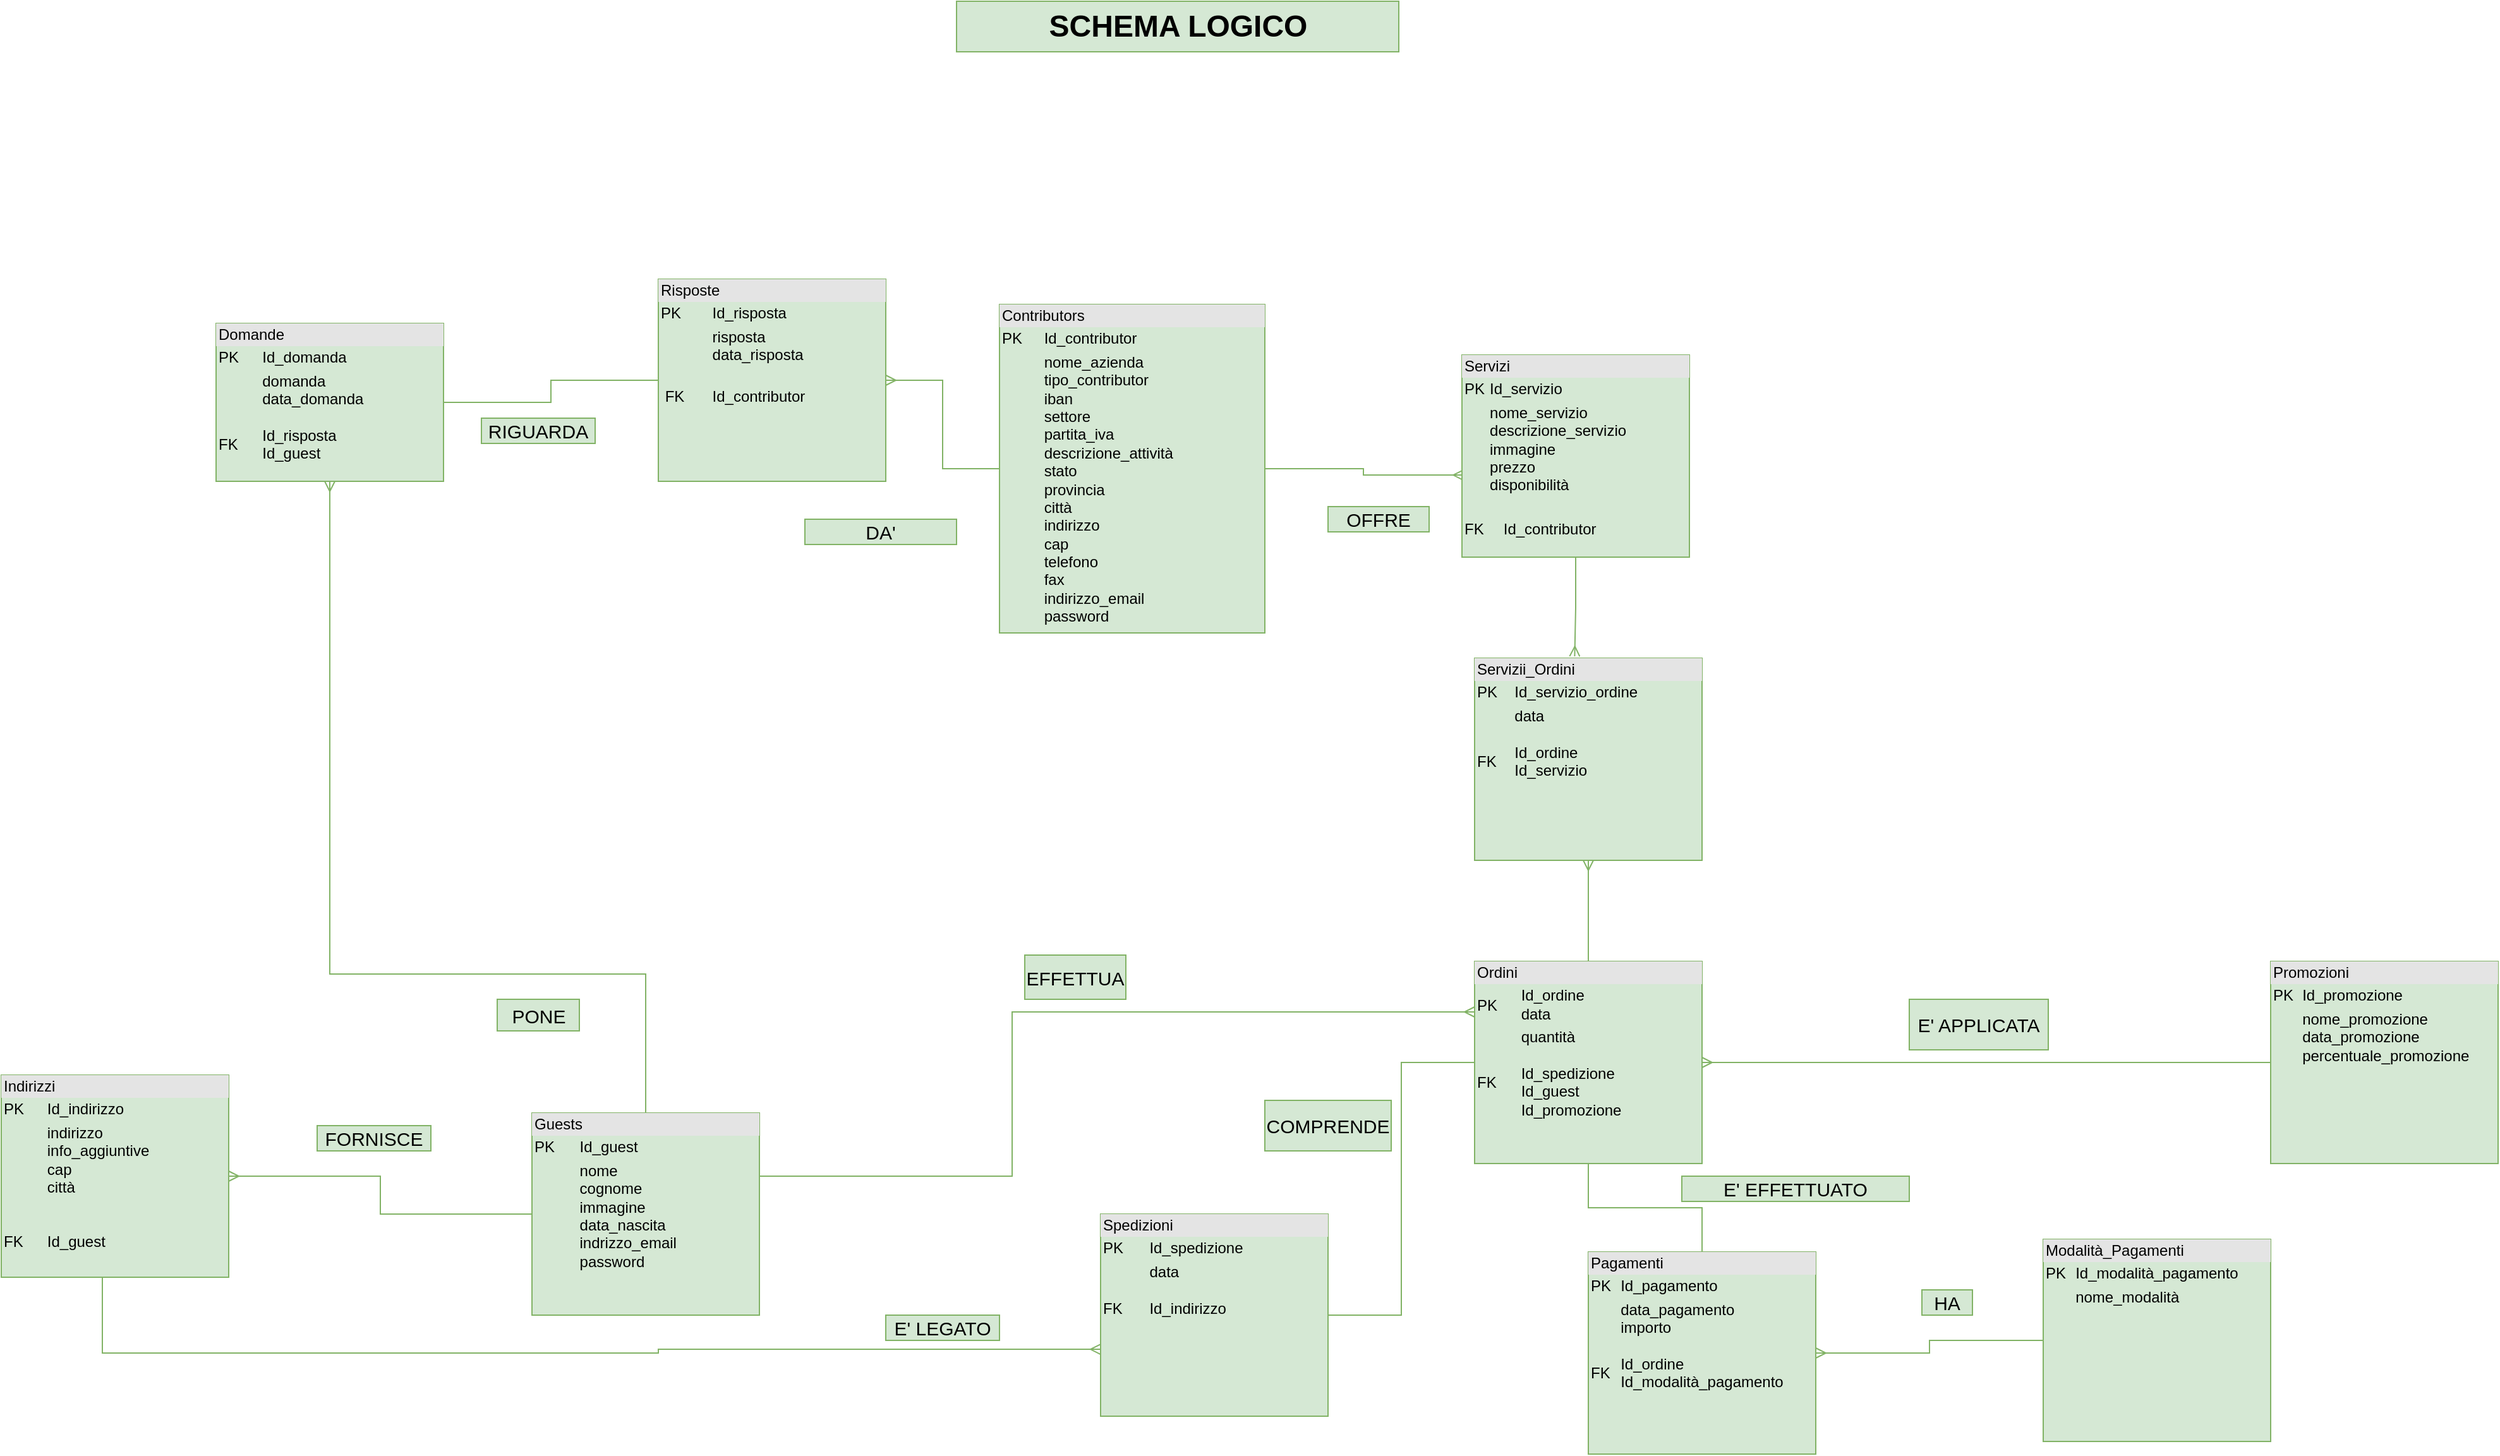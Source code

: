 <mxfile version="14.6.11" type="github">
  <diagram id="g6IiTkrhObTsg7WS-nIB" name="Page-1">
    <mxGraphModel dx="2316" dy="1114" grid="1" gridSize="10" guides="1" tooltips="1" connect="1" arrows="1" fold="1" page="1" pageScale="1" pageWidth="1400" pageHeight="850" math="0" shadow="0">
      <root>
        <mxCell id="0" />
        <mxCell id="1" parent="0" />
        <mxCell id="ecW4fC8Upqcy7Yiyt_hk-1" style="edgeStyle=orthogonalEdgeStyle;rounded=0;orthogonalLoop=1;jettySize=auto;html=1;entryX=0.006;entryY=0.594;entryDx=0;entryDy=0;entryPerimeter=0;endArrow=ERmany;endFill=0;startArrow=none;startFill=0;fillColor=#d5e8d4;strokeColor=#82b366;" edge="1" parent="1" source="ecW4fC8Upqcy7Yiyt_hk-2" target="ecW4fC8Upqcy7Yiyt_hk-8">
          <mxGeometry relative="1" as="geometry" />
        </mxCell>
        <mxCell id="ecW4fC8Upqcy7Yiyt_hk-2" value="&lt;div style=&quot;box-sizing: border-box ; width: 100% ; background: #e4e4e4 ; padding: 2px&quot;&gt;Contributors&lt;/div&gt;&lt;table style=&quot;width: 100% ; font-size: 1em&quot; cellpadding=&quot;2&quot; cellspacing=&quot;0&quot;&gt;&lt;tbody&gt;&lt;tr&gt;&lt;td&gt;PK&lt;/td&gt;&lt;td&gt;Id_contributor&lt;br&gt;&lt;/td&gt;&lt;/tr&gt;&lt;tr&gt;&lt;td&gt;&lt;br&gt;&lt;br&gt;&lt;br&gt;&lt;br&gt;&lt;br&gt;&lt;br&gt;&lt;br&gt;&lt;br&gt;&lt;br&gt;&lt;br&gt;&lt;br&gt;&lt;/td&gt;&lt;td&gt;nome_azienda&lt;br&gt;tipo_contributor&lt;br&gt;iban&lt;br&gt;settore&lt;br&gt;partita_iva&lt;br&gt;descrizione_attività&lt;br&gt;stato&lt;br&gt;provincia&lt;br&gt;città&lt;br&gt;indirizzo&lt;br&gt;cap&lt;br&gt;telefono&lt;br&gt;fax&lt;br&gt;indirizzo_email&lt;br&gt;password&lt;br&gt;&lt;br&gt;&lt;br&gt;&lt;br&gt;&lt;br&gt;&lt;/td&gt;&lt;/tr&gt;&lt;tr&gt;&lt;td&gt;&amp;nbsp;&lt;/td&gt;&lt;td&gt;&lt;br&gt;&lt;/td&gt;&lt;/tr&gt;&lt;/tbody&gt;&lt;/table&gt;" style="verticalAlign=top;align=left;overflow=fill;html=1;fillColor=#d5e8d4;strokeColor=#82b366;" vertex="1" parent="1">
          <mxGeometry x="1210" y="350" width="210" height="260" as="geometry" />
        </mxCell>
        <mxCell id="ecW4fC8Upqcy7Yiyt_hk-3" style="edgeStyle=orthogonalEdgeStyle;rounded=0;orthogonalLoop=1;jettySize=auto;html=1;startArrow=none;startFill=0;endArrow=ERmany;endFill=0;fillColor=#d5e8d4;strokeColor=#82b366;" edge="1" parent="1" source="ecW4fC8Upqcy7Yiyt_hk-6" target="ecW4fC8Upqcy7Yiyt_hk-7">
          <mxGeometry relative="1" as="geometry">
            <Array as="points">
              <mxPoint x="930" y="880" />
              <mxPoint x="680" y="880" />
            </Array>
          </mxGeometry>
        </mxCell>
        <mxCell id="ecW4fC8Upqcy7Yiyt_hk-4" style="edgeStyle=orthogonalEdgeStyle;rounded=0;orthogonalLoop=1;jettySize=auto;html=1;entryX=1;entryY=0.5;entryDx=0;entryDy=0;startArrow=none;startFill=0;endArrow=ERmany;endFill=0;fillColor=#d5e8d4;strokeColor=#82b366;" edge="1" parent="1" source="ecW4fC8Upqcy7Yiyt_hk-6" target="ecW4fC8Upqcy7Yiyt_hk-21">
          <mxGeometry relative="1" as="geometry" />
        </mxCell>
        <mxCell id="ecW4fC8Upqcy7Yiyt_hk-5" style="edgeStyle=orthogonalEdgeStyle;rounded=0;orthogonalLoop=1;jettySize=auto;html=1;entryX=0;entryY=0.25;entryDx=0;entryDy=0;startArrow=none;startFill=0;fillColor=#d5e8d4;strokeColor=#82b366;endArrow=ERmany;endFill=0;exitX=1;exitY=0.5;exitDx=0;exitDy=0;" edge="1" parent="1" source="ecW4fC8Upqcy7Yiyt_hk-6" target="ecW4fC8Upqcy7Yiyt_hk-16">
          <mxGeometry relative="1" as="geometry">
            <Array as="points">
              <mxPoint x="1220" y="1040" />
              <mxPoint x="1220" y="910" />
            </Array>
          </mxGeometry>
        </mxCell>
        <mxCell id="ecW4fC8Upqcy7Yiyt_hk-6" value="&lt;div style=&quot;box-sizing: border-box ; width: 100% ; background: #e4e4e4 ; padding: 2px&quot;&gt;Guests&lt;/div&gt;&lt;table style=&quot;width: 100% ; font-size: 1em&quot; cellpadding=&quot;2&quot; cellspacing=&quot;0&quot;&gt;&lt;tbody&gt;&lt;tr&gt;&lt;td&gt;PK&lt;/td&gt;&lt;td&gt;Id_guest&lt;br&gt;&lt;/td&gt;&lt;/tr&gt;&lt;tr&gt;&lt;td&gt;&lt;br&gt;&lt;br&gt;&lt;br&gt;&lt;br&gt;&lt;/td&gt;&lt;td&gt;nome&lt;br&gt;cognome&lt;br&gt;immagine&lt;br&gt;data_nascita&lt;br&gt;indrizzo_email&lt;br&gt;password&lt;br&gt;&lt;br&gt;&lt;br&gt;&lt;br&gt;&lt;br&gt;&lt;/td&gt;&lt;/tr&gt;&lt;tr&gt;&lt;td&gt;&amp;nbsp;&lt;/td&gt;&lt;td&gt;&lt;br&gt;&lt;/td&gt;&lt;/tr&gt;&lt;/tbody&gt;&lt;/table&gt;" style="verticalAlign=top;align=left;overflow=fill;html=1;fillColor=#d5e8d4;strokeColor=#82b366;" vertex="1" parent="1">
          <mxGeometry x="840" y="990" width="180" height="160" as="geometry" />
        </mxCell>
        <mxCell id="ecW4fC8Upqcy7Yiyt_hk-7" value="&lt;div style=&quot;box-sizing: border-box ; width: 100% ; background: #e4e4e4 ; padding: 2px&quot;&gt;Domande&lt;/div&gt;&lt;table style=&quot;width: 100% ; font-size: 1em&quot; cellpadding=&quot;2&quot; cellspacing=&quot;0&quot;&gt;&lt;tbody&gt;&lt;tr&gt;&lt;td&gt;PK&lt;/td&gt;&lt;td&gt;Id_domanda&lt;br&gt;&lt;/td&gt;&lt;/tr&gt;&lt;tr&gt;&lt;td&gt;&lt;br&gt;&lt;br&gt;&lt;br&gt;FK&lt;/td&gt;&lt;td&gt;domanda&lt;br&gt;data_domanda&lt;br&gt;&lt;br&gt;Id_risposta&lt;br&gt;Id_guest&lt;/td&gt;&lt;/tr&gt;&lt;tr&gt;&lt;td&gt;&amp;nbsp;&lt;/td&gt;&lt;td&gt;&lt;br&gt;&lt;/td&gt;&lt;/tr&gt;&lt;/tbody&gt;&lt;/table&gt;" style="verticalAlign=top;align=left;overflow=fill;html=1;fillColor=#d5e8d4;strokeColor=#82b366;" vertex="1" parent="1">
          <mxGeometry x="590" y="365" width="180" height="125" as="geometry" />
        </mxCell>
        <mxCell id="ecW4fC8Upqcy7Yiyt_hk-39" style="edgeStyle=orthogonalEdgeStyle;rounded=0;orthogonalLoop=1;jettySize=auto;html=1;entryX=0.44;entryY=-0.009;entryDx=0;entryDy=0;entryPerimeter=0;endArrow=ERmany;endFill=0;fillColor=#d5e8d4;strokeColor=#82b366;" edge="1" parent="1" source="ecW4fC8Upqcy7Yiyt_hk-8" target="ecW4fC8Upqcy7Yiyt_hk-37">
          <mxGeometry relative="1" as="geometry" />
        </mxCell>
        <mxCell id="ecW4fC8Upqcy7Yiyt_hk-8" value="&lt;div style=&quot;box-sizing: border-box ; width: 100% ; background: #e4e4e4 ; padding: 2px&quot;&gt;Servizi&lt;/div&gt;&lt;table style=&quot;width: 100% ; font-size: 1em&quot; cellpadding=&quot;2&quot; cellspacing=&quot;0&quot;&gt;&lt;tbody&gt;&lt;tr&gt;&lt;td&gt;PK&lt;/td&gt;&lt;td&gt;Id_servizio&lt;br&gt;&lt;/td&gt;&lt;/tr&gt;&lt;tr&gt;&lt;td&gt;&lt;br&gt;&lt;/td&gt;&lt;td&gt;nome_servizio&lt;br&gt;descrizione_servizio&lt;br&gt;immagine&lt;br&gt;prezzo&lt;br&gt;disponibilità&lt;br&gt;&lt;br&gt;&lt;/td&gt;&lt;/tr&gt;&lt;tr&gt;&lt;td&gt;FK&lt;br&gt;&lt;br&gt;&lt;/td&gt;&lt;td&gt;&lt;table cellpadding=&quot;2&quot; cellspacing=&quot;0&quot; style=&quot;font-size: 1em ; width: 180px&quot;&gt;&lt;tbody&gt;&lt;tr&gt;&lt;td&gt;&lt;/td&gt;&lt;td&gt;Id_contributor&lt;/td&gt;&lt;/tr&gt;&lt;/tbody&gt;&lt;/table&gt;&lt;br&gt;&lt;/td&gt;&lt;/tr&gt;&lt;/tbody&gt;&lt;/table&gt;" style="verticalAlign=top;align=left;overflow=fill;html=1;fillColor=#d5e8d4;strokeColor=#82b366;" vertex="1" parent="1">
          <mxGeometry x="1576" y="390" width="180" height="160" as="geometry" />
        </mxCell>
        <mxCell id="ecW4fC8Upqcy7Yiyt_hk-9" value="&lt;div style=&quot;box-sizing: border-box ; width: 100% ; background: #e4e4e4 ; padding: 2px&quot;&gt;Promozioni&lt;/div&gt;&lt;table style=&quot;width: 100% ; font-size: 1em&quot; cellpadding=&quot;2&quot; cellspacing=&quot;0&quot;&gt;&lt;tbody&gt;&lt;tr&gt;&lt;td&gt;PK&lt;/td&gt;&lt;td&gt;Id_promozione&lt;br&gt;&lt;/td&gt;&lt;/tr&gt;&lt;tr&gt;&lt;td&gt;&lt;br&gt;&lt;br&gt;&lt;br&gt;&lt;br&gt;&lt;/td&gt;&lt;td&gt;nome_promozione&lt;br&gt;data_promozione&lt;br&gt;percentuale_promozione&lt;br&gt;&lt;br&gt;&lt;br&gt;&lt;/td&gt;&lt;/tr&gt;&lt;tr&gt;&lt;td&gt;&amp;nbsp;&lt;/td&gt;&lt;td&gt;&lt;br&gt;&lt;/td&gt;&lt;/tr&gt;&lt;/tbody&gt;&lt;/table&gt;" style="verticalAlign=top;align=left;overflow=fill;html=1;fillColor=#d5e8d4;strokeColor=#82b366;" vertex="1" parent="1">
          <mxGeometry x="2216" y="870" width="180" height="160" as="geometry" />
        </mxCell>
        <mxCell id="ecW4fC8Upqcy7Yiyt_hk-10" style="edgeStyle=orthogonalEdgeStyle;rounded=0;orthogonalLoop=1;jettySize=auto;html=1;entryX=1;entryY=0.5;entryDx=0;entryDy=0;startArrow=none;startFill=0;endArrow=none;endFill=0;fillColor=#d5e8d4;strokeColor=#82b366;" edge="1" parent="1" source="ecW4fC8Upqcy7Yiyt_hk-12" target="ecW4fC8Upqcy7Yiyt_hk-7">
          <mxGeometry relative="1" as="geometry" />
        </mxCell>
        <mxCell id="ecW4fC8Upqcy7Yiyt_hk-11" style="edgeStyle=orthogonalEdgeStyle;rounded=0;orthogonalLoop=1;jettySize=auto;html=1;entryX=0;entryY=0.5;entryDx=0;entryDy=0;startArrow=ERmany;startFill=0;endArrow=none;endFill=0;fillColor=#d5e8d4;strokeColor=#82b366;" edge="1" parent="1" source="ecW4fC8Upqcy7Yiyt_hk-12" target="ecW4fC8Upqcy7Yiyt_hk-2">
          <mxGeometry relative="1" as="geometry" />
        </mxCell>
        <mxCell id="ecW4fC8Upqcy7Yiyt_hk-12" value="&lt;div style=&quot;box-sizing: border-box ; width: 100% ; background: #e4e4e4 ; padding: 2px&quot;&gt;Risposte&lt;/div&gt;&lt;table style=&quot;width: 100% ; font-size: 1em&quot; cellpadding=&quot;2&quot; cellspacing=&quot;0&quot;&gt;&lt;tbody&gt;&lt;tr&gt;&lt;td&gt;PK&lt;/td&gt;&lt;td&gt;Id_risposta&lt;br&gt;&lt;/td&gt;&lt;/tr&gt;&lt;tr&gt;&lt;td&gt;&lt;br&gt;&lt;br&gt;&lt;/td&gt;&lt;td&gt;risposta&lt;br&gt;data_risposta&lt;br&gt;&lt;br&gt;&lt;/td&gt;&lt;/tr&gt;&lt;tr&gt;&lt;td&gt;&amp;nbsp;FK&lt;/td&gt;&lt;td&gt;Id_contributor&lt;/td&gt;&lt;/tr&gt;&lt;/tbody&gt;&lt;/table&gt;" style="verticalAlign=top;align=left;overflow=fill;html=1;fillColor=#d5e8d4;strokeColor=#82b366;" vertex="1" parent="1">
          <mxGeometry x="940" y="330" width="180" height="160" as="geometry" />
        </mxCell>
        <mxCell id="ecW4fC8Upqcy7Yiyt_hk-13" style="edgeStyle=orthogonalEdgeStyle;rounded=0;orthogonalLoop=1;jettySize=auto;html=1;entryX=0;entryY=0.5;entryDx=0;entryDy=0;startArrow=ERmany;startFill=0;endArrow=none;endFill=0;fillColor=#d5e8d4;strokeColor=#82b366;" edge="1" parent="1" source="ecW4fC8Upqcy7Yiyt_hk-16" target="ecW4fC8Upqcy7Yiyt_hk-9">
          <mxGeometry relative="1" as="geometry" />
        </mxCell>
        <mxCell id="ecW4fC8Upqcy7Yiyt_hk-14" style="edgeStyle=orthogonalEdgeStyle;rounded=0;orthogonalLoop=1;jettySize=auto;html=1;entryX=0.5;entryY=0;entryDx=0;entryDy=0;startArrow=none;startFill=0;endArrow=none;endFill=0;fillColor=#d5e8d4;strokeColor=#82b366;" edge="1" parent="1" source="ecW4fC8Upqcy7Yiyt_hk-16" target="ecW4fC8Upqcy7Yiyt_hk-18">
          <mxGeometry relative="1" as="geometry" />
        </mxCell>
        <mxCell id="ecW4fC8Upqcy7Yiyt_hk-38" style="edgeStyle=orthogonalEdgeStyle;rounded=0;orthogonalLoop=1;jettySize=auto;html=1;entryX=0.5;entryY=1;entryDx=0;entryDy=0;endArrow=ERmany;endFill=0;fillColor=#d5e8d4;strokeColor=#82b366;" edge="1" parent="1" source="ecW4fC8Upqcy7Yiyt_hk-16" target="ecW4fC8Upqcy7Yiyt_hk-37">
          <mxGeometry relative="1" as="geometry" />
        </mxCell>
        <mxCell id="ecW4fC8Upqcy7Yiyt_hk-16" value="&lt;div style=&quot;box-sizing: border-box ; width: 100% ; background: #e4e4e4 ; padding: 2px&quot;&gt;Ordini&lt;/div&gt;&lt;table style=&quot;width: 100% ; font-size: 1em&quot; cellpadding=&quot;2&quot; cellspacing=&quot;0&quot;&gt;&lt;tbody&gt;&lt;tr&gt;&lt;td&gt;PK&lt;/td&gt;&lt;td&gt;Id_ordine&lt;br&gt;data&lt;/td&gt;&lt;/tr&gt;&lt;tr&gt;&lt;td&gt;&lt;br&gt;FK&lt;/td&gt;&lt;td&gt;quantità&lt;br&gt;&lt;br&gt;Id_spedizione&lt;br&gt;Id_guest&lt;br&gt;Id_promozione&lt;/td&gt;&lt;/tr&gt;&lt;tr&gt;&lt;td&gt;&amp;nbsp;&lt;/td&gt;&lt;td&gt;&lt;br&gt;&lt;/td&gt;&lt;/tr&gt;&lt;/tbody&gt;&lt;/table&gt;" style="verticalAlign=top;align=left;overflow=fill;html=1;fillColor=#d5e8d4;strokeColor=#82b366;" vertex="1" parent="1">
          <mxGeometry x="1586" y="870" width="180" height="160" as="geometry" />
        </mxCell>
        <mxCell id="ecW4fC8Upqcy7Yiyt_hk-17" style="edgeStyle=orthogonalEdgeStyle;rounded=0;orthogonalLoop=1;jettySize=auto;html=1;entryX=0;entryY=0.5;entryDx=0;entryDy=0;startArrow=ERmany;startFill=0;endArrow=none;endFill=0;fillColor=#d5e8d4;strokeColor=#82b366;" edge="1" parent="1" source="ecW4fC8Upqcy7Yiyt_hk-18" target="ecW4fC8Upqcy7Yiyt_hk-19">
          <mxGeometry relative="1" as="geometry" />
        </mxCell>
        <mxCell id="ecW4fC8Upqcy7Yiyt_hk-18" value="&lt;div style=&quot;box-sizing: border-box ; width: 100% ; background: #e4e4e4 ; padding: 2px&quot;&gt;Pagamenti&lt;/div&gt;&lt;table style=&quot;width: 100% ; font-size: 1em&quot; cellpadding=&quot;2&quot; cellspacing=&quot;0&quot;&gt;&lt;tbody&gt;&lt;tr&gt;&lt;td&gt;PK&lt;/td&gt;&lt;td&gt;Id_pagamento&lt;br&gt;&lt;/td&gt;&lt;/tr&gt;&lt;tr&gt;&lt;td&gt;&lt;br&gt;&lt;br&gt;FK&lt;/td&gt;&lt;td&gt;data_pagamento&lt;br&gt;importo&lt;br&gt;&lt;br&gt;Id_ordine&lt;br&gt;Id_modalità_pagamento&lt;br&gt;&lt;br&gt;&lt;/td&gt;&lt;/tr&gt;&lt;tr&gt;&lt;td&gt;&amp;nbsp;&lt;/td&gt;&lt;td&gt;&lt;br&gt;&lt;/td&gt;&lt;/tr&gt;&lt;/tbody&gt;&lt;/table&gt;" style="verticalAlign=top;align=left;overflow=fill;html=1;fillColor=#d5e8d4;strokeColor=#82b366;" vertex="1" parent="1">
          <mxGeometry x="1676" y="1100" width="180" height="160" as="geometry" />
        </mxCell>
        <mxCell id="ecW4fC8Upqcy7Yiyt_hk-19" value="&lt;div style=&quot;box-sizing: border-box ; width: 100% ; background: #e4e4e4 ; padding: 2px&quot;&gt;Modalità_Pagamenti&lt;/div&gt;&lt;table style=&quot;width: 100% ; font-size: 1em&quot; cellpadding=&quot;2&quot; cellspacing=&quot;0&quot;&gt;&lt;tbody&gt;&lt;tr&gt;&lt;td&gt;PK&lt;/td&gt;&lt;td&gt;Id_modalità_pagamento&lt;br&gt;&lt;/td&gt;&lt;/tr&gt;&lt;tr&gt;&lt;td&gt;&lt;br&gt;&lt;/td&gt;&lt;td&gt;nome_modalità&lt;br&gt;&lt;br&gt;&lt;br&gt;&lt;/td&gt;&lt;/tr&gt;&lt;tr&gt;&lt;td&gt;&amp;nbsp;&lt;/td&gt;&lt;td&gt;&lt;br&gt;&lt;/td&gt;&lt;/tr&gt;&lt;/tbody&gt;&lt;/table&gt;" style="verticalAlign=top;align=left;overflow=fill;html=1;fillColor=#d5e8d4;strokeColor=#82b366;" vertex="1" parent="1">
          <mxGeometry x="2036" y="1090" width="180" height="160" as="geometry" />
        </mxCell>
        <mxCell id="ecW4fC8Upqcy7Yiyt_hk-20" style="edgeStyle=orthogonalEdgeStyle;rounded=0;orthogonalLoop=1;jettySize=auto;html=1;entryX=0;entryY=0.669;entryDx=0;entryDy=0;entryPerimeter=0;startArrow=none;startFill=0;endArrow=ERmany;endFill=0;fillColor=#d5e8d4;strokeColor=#82b366;" edge="1" parent="1" source="ecW4fC8Upqcy7Yiyt_hk-21" target="ecW4fC8Upqcy7Yiyt_hk-23">
          <mxGeometry relative="1" as="geometry">
            <Array as="points">
              <mxPoint x="500" y="1180" />
              <mxPoint x="940" y="1180" />
              <mxPoint x="940" y="1177" />
            </Array>
          </mxGeometry>
        </mxCell>
        <mxCell id="ecW4fC8Upqcy7Yiyt_hk-21" value="&lt;div style=&quot;box-sizing: border-box ; width: 100% ; background: #e4e4e4 ; padding: 2px&quot;&gt;Indirizzi&lt;/div&gt;&lt;table style=&quot;width: 100% ; font-size: 1em&quot; cellpadding=&quot;2&quot; cellspacing=&quot;0&quot;&gt;&lt;tbody&gt;&lt;tr&gt;&lt;td&gt;PK&lt;/td&gt;&lt;td&gt;Id_indirizzo&lt;br&gt;&lt;/td&gt;&lt;/tr&gt;&lt;tr&gt;&lt;td&gt;&lt;br&gt;&lt;br&gt;&lt;br&gt;&lt;br&gt;FK&lt;br&gt;&lt;br&gt;&lt;br&gt;&lt;/td&gt;&lt;td&gt;indirizzo&lt;br&gt;info_aggiuntive&lt;br&gt;cap&lt;br&gt;città&lt;br&gt;&lt;br&gt;&lt;br&gt;Id_guest&lt;br&gt;&lt;br&gt;&lt;br&gt;&lt;br&gt;&lt;br&gt;&lt;/td&gt;&lt;/tr&gt;&lt;tr&gt;&lt;td&gt;&amp;nbsp;&lt;/td&gt;&lt;td&gt;&lt;br&gt;&lt;/td&gt;&lt;/tr&gt;&lt;/tbody&gt;&lt;/table&gt;" style="verticalAlign=top;align=left;overflow=fill;html=1;fillColor=#d5e8d4;strokeColor=#82b366;" vertex="1" parent="1">
          <mxGeometry x="420" y="960" width="180" height="160" as="geometry" />
        </mxCell>
        <mxCell id="ecW4fC8Upqcy7Yiyt_hk-22" style="edgeStyle=orthogonalEdgeStyle;rounded=0;orthogonalLoop=1;jettySize=auto;html=1;entryX=0;entryY=0.5;entryDx=0;entryDy=0;startArrow=none;startFill=0;endArrow=none;endFill=0;fillColor=#d5e8d4;strokeColor=#82b366;" edge="1" parent="1" source="ecW4fC8Upqcy7Yiyt_hk-23" target="ecW4fC8Upqcy7Yiyt_hk-16">
          <mxGeometry relative="1" as="geometry" />
        </mxCell>
        <mxCell id="ecW4fC8Upqcy7Yiyt_hk-23" value="&lt;div style=&quot;box-sizing: border-box ; width: 100% ; background: #e4e4e4 ; padding: 2px&quot;&gt;Spedizioni&lt;/div&gt;&lt;table style=&quot;width: 100% ; font-size: 1em&quot; cellpadding=&quot;2&quot; cellspacing=&quot;0&quot;&gt;&lt;tbody&gt;&lt;tr&gt;&lt;td&gt;PK&lt;/td&gt;&lt;td&gt;Id_spedizione&lt;br&gt;&lt;/td&gt;&lt;/tr&gt;&lt;tr&gt;&lt;td&gt;&lt;br&gt;FK&lt;/td&gt;&lt;td&gt;data&lt;br&gt;&lt;br&gt;Id_indirizzo&lt;br&gt;&lt;br&gt;&lt;/td&gt;&lt;/tr&gt;&lt;tr&gt;&lt;td&gt;&amp;nbsp;&lt;/td&gt;&lt;td&gt;&lt;br&gt;&lt;/td&gt;&lt;/tr&gt;&lt;/tbody&gt;&lt;/table&gt;" style="verticalAlign=top;align=left;overflow=fill;html=1;fillColor=#d5e8d4;strokeColor=#82b366;" vertex="1" parent="1">
          <mxGeometry x="1290" y="1070" width="180" height="160" as="geometry" />
        </mxCell>
        <mxCell id="ecW4fC8Upqcy7Yiyt_hk-36" value="SCHEMA LOGICO" style="text;html=1;fontSize=24;fontStyle=1;verticalAlign=middle;align=center;rounded=0;sketch=0;fillColor=#d5e8d4;strokeColor=#82b366;" vertex="1" parent="1">
          <mxGeometry x="1176" y="110" width="350" height="40" as="geometry" />
        </mxCell>
        <mxCell id="ecW4fC8Upqcy7Yiyt_hk-37" value="&lt;div style=&quot;box-sizing: border-box ; width: 100% ; background: #e4e4e4 ; padding: 2px&quot;&gt;Servizii_Ordini&lt;/div&gt;&lt;table style=&quot;width: 100% ; font-size: 1em&quot; cellpadding=&quot;2&quot; cellspacing=&quot;0&quot;&gt;&lt;tbody&gt;&lt;tr&gt;&lt;td&gt;PK&lt;/td&gt;&lt;td&gt;Id_servizio_ordine&lt;br&gt;&lt;/td&gt;&lt;/tr&gt;&lt;tr&gt;&lt;td&gt;&lt;br&gt;FK&lt;/td&gt;&lt;td&gt;data&lt;br&gt;&lt;br&gt;Id_ordine&lt;br&gt;Id_servizio&lt;br&gt;&lt;br&gt;&lt;/td&gt;&lt;/tr&gt;&lt;tr&gt;&lt;td&gt;&amp;nbsp;&lt;/td&gt;&lt;td&gt;&lt;br&gt;&lt;/td&gt;&lt;/tr&gt;&lt;/tbody&gt;&lt;/table&gt;" style="verticalAlign=top;align=left;overflow=fill;html=1;fillColor=#d5e8d4;strokeColor=#82b366;" vertex="1" parent="1">
          <mxGeometry x="1586" y="630" width="180" height="160" as="geometry" />
        </mxCell>
        <mxCell id="ecW4fC8Upqcy7Yiyt_hk-41" value="&lt;span style=&quot;font-size: 15px&quot;&gt;RIGUARDA&lt;/span&gt;" style="text;html=1;align=center;verticalAlign=middle;whiteSpace=wrap;rounded=0;fillColor=#d5e8d4;strokeColor=#82b366;" vertex="1" parent="1">
          <mxGeometry x="800" y="440" width="90" height="20" as="geometry" />
        </mxCell>
        <mxCell id="ecW4fC8Upqcy7Yiyt_hk-42" value="&lt;span style=&quot;font-size: 15px&quot;&gt;PONE&lt;/span&gt;" style="text;html=1;align=center;verticalAlign=middle;whiteSpace=wrap;rounded=0;fillColor=#d5e8d4;strokeColor=#82b366;" vertex="1" parent="1">
          <mxGeometry x="812.5" y="900" width="65" height="25" as="geometry" />
        </mxCell>
        <mxCell id="ecW4fC8Upqcy7Yiyt_hk-43" value="&lt;span style=&quot;font-size: 15px&quot;&gt;FORNISCE&lt;/span&gt;" style="text;html=1;align=center;verticalAlign=middle;whiteSpace=wrap;rounded=0;fillColor=#d5e8d4;strokeColor=#82b366;" vertex="1" parent="1">
          <mxGeometry x="670" y="1000" width="90" height="20" as="geometry" />
        </mxCell>
        <mxCell id="ecW4fC8Upqcy7Yiyt_hk-44" value="&lt;span style=&quot;font-size: 15px&quot;&gt;E&#39; LEGATO&lt;/span&gt;" style="text;html=1;align=center;verticalAlign=middle;whiteSpace=wrap;rounded=0;fillColor=#d5e8d4;strokeColor=#82b366;" vertex="1" parent="1">
          <mxGeometry x="1120" y="1150" width="90" height="20" as="geometry" />
        </mxCell>
        <mxCell id="ecW4fC8Upqcy7Yiyt_hk-45" value="&lt;span style=&quot;font-size: 15px&quot;&gt;EFFETTUA&lt;/span&gt;" style="text;html=1;align=center;verticalAlign=middle;whiteSpace=wrap;rounded=0;fillColor=#d5e8d4;strokeColor=#82b366;" vertex="1" parent="1">
          <mxGeometry x="1230" y="865" width="80" height="35" as="geometry" />
        </mxCell>
        <mxCell id="ecW4fC8Upqcy7Yiyt_hk-47" value="&lt;span style=&quot;font-size: 15px&quot;&gt;OFFRE&lt;/span&gt;" style="text;html=1;align=center;verticalAlign=middle;whiteSpace=wrap;rounded=0;fillColor=#d5e8d4;strokeColor=#82b366;" vertex="1" parent="1">
          <mxGeometry x="1470" y="510" width="80" height="20" as="geometry" />
        </mxCell>
        <mxCell id="ecW4fC8Upqcy7Yiyt_hk-48" value="&lt;span style=&quot;font-size: 15px&quot;&gt;COMPRENDE&lt;br&gt;&lt;/span&gt;" style="text;html=1;align=center;verticalAlign=middle;whiteSpace=wrap;rounded=0;fillColor=#d5e8d4;strokeColor=#82b366;" vertex="1" parent="1">
          <mxGeometry x="1420" y="980" width="100" height="40" as="geometry" />
        </mxCell>
        <mxCell id="ecW4fC8Upqcy7Yiyt_hk-49" value="&lt;span style=&quot;font-size: 15px&quot;&gt;E&#39; EFFETTUATO&lt;/span&gt;" style="text;html=1;align=center;verticalAlign=middle;whiteSpace=wrap;rounded=0;fillColor=#d5e8d4;strokeColor=#82b366;" vertex="1" parent="1">
          <mxGeometry x="1750" y="1040" width="180" height="20" as="geometry" />
        </mxCell>
        <mxCell id="ecW4fC8Upqcy7Yiyt_hk-50" value="&lt;span style=&quot;font-size: 15px&quot;&gt;E&#39; APPLICATA&lt;br&gt;&lt;/span&gt;" style="text;html=1;align=center;verticalAlign=middle;whiteSpace=wrap;rounded=0;fillColor=#d5e8d4;strokeColor=#82b366;" vertex="1" parent="1">
          <mxGeometry x="1930" y="900" width="110" height="40" as="geometry" />
        </mxCell>
        <mxCell id="ecW4fC8Upqcy7Yiyt_hk-51" value="&lt;font style=&quot;font-size: 15px&quot;&gt;HA&lt;/font&gt;" style="text;html=1;align=center;verticalAlign=middle;whiteSpace=wrap;rounded=0;fillColor=#d5e8d4;strokeColor=#82b366;" vertex="1" parent="1">
          <mxGeometry x="1940" y="1130" width="40" height="20" as="geometry" />
        </mxCell>
        <mxCell id="ecW4fC8Upqcy7Yiyt_hk-52" value="&lt;span style=&quot;font-size: 15px&quot;&gt;DA&#39;&lt;/span&gt;" style="text;html=1;align=center;verticalAlign=middle;whiteSpace=wrap;rounded=0;fillColor=#d5e8d4;strokeColor=#82b366;" vertex="1" parent="1">
          <mxGeometry x="1056" y="520" width="120" height="20" as="geometry" />
        </mxCell>
      </root>
    </mxGraphModel>
  </diagram>
</mxfile>
